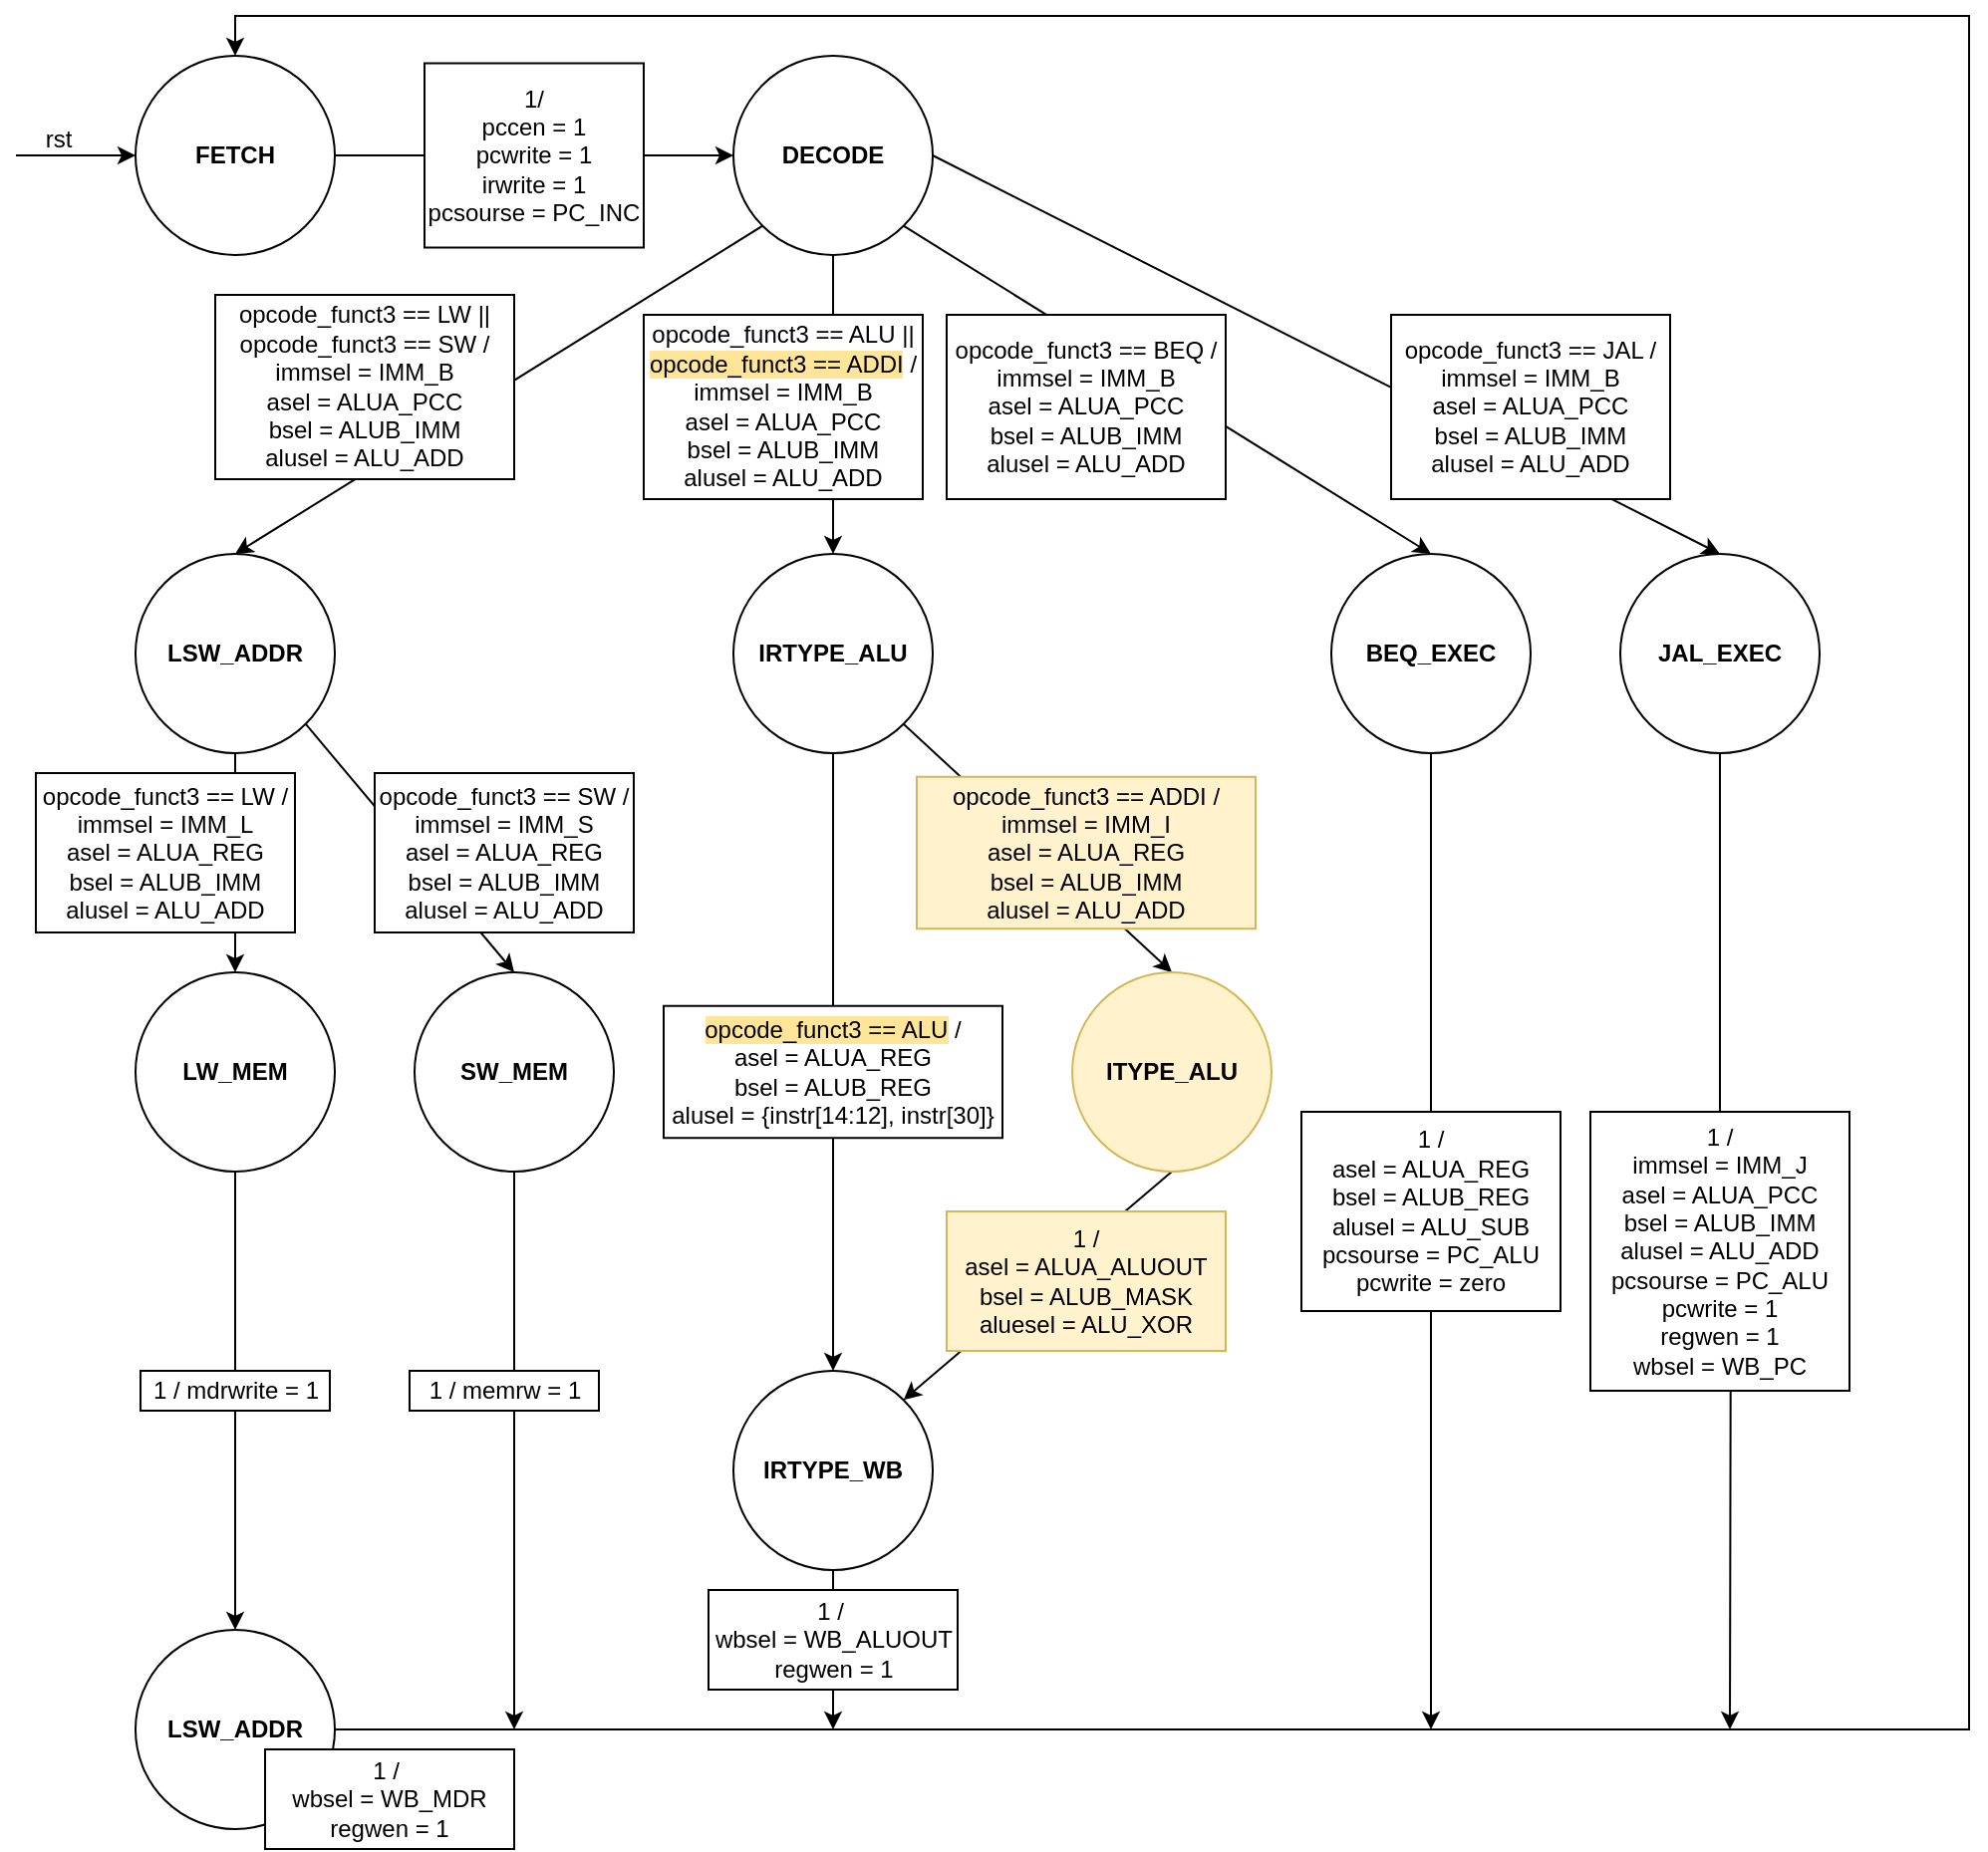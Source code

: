 <mxfile version="24.7.5">
  <diagram name="Page-1" id="7NCNmY8SKjR1gW7_eSqb">
    <mxGraphModel dx="2105" dy="997" grid="1" gridSize="10" guides="1" tooltips="1" connect="1" arrows="1" fold="1" page="1" pageScale="1" pageWidth="850" pageHeight="1100" math="0" shadow="0">
      <root>
        <mxCell id="0" />
        <mxCell id="1" parent="0" />
        <mxCell id="U7OkQ9ro5yA8NuUNClQP-4" style="rounded=0;orthogonalLoop=1;jettySize=auto;html=1;exitX=1;exitY=0.5;exitDx=0;exitDy=0;entryX=0;entryY=0.5;entryDx=0;entryDy=0;endArrow=none;endFill=0;" edge="1" parent="1" source="U7OkQ9ro5yA8NuUNClQP-1" target="U7OkQ9ro5yA8NuUNClQP-3">
          <mxGeometry relative="1" as="geometry" />
        </mxCell>
        <mxCell id="U7OkQ9ro5yA8NuUNClQP-65" style="edgeStyle=orthogonalEdgeStyle;rounded=0;orthogonalLoop=1;jettySize=auto;html=1;exitX=0;exitY=0.5;exitDx=0;exitDy=0;startArrow=classic;startFill=1;endArrow=none;endFill=0;" edge="1" parent="1" source="U7OkQ9ro5yA8NuUNClQP-1">
          <mxGeometry relative="1" as="geometry">
            <mxPoint x="40" y="280" as="targetPoint" />
          </mxGeometry>
        </mxCell>
        <mxCell id="U7OkQ9ro5yA8NuUNClQP-1" value="&lt;b&gt;FETCH&lt;/b&gt;" style="ellipse;whiteSpace=wrap;html=1;" vertex="1" parent="1">
          <mxGeometry x="100" y="230" width="100" height="100" as="geometry" />
        </mxCell>
        <mxCell id="U7OkQ9ro5yA8NuUNClQP-14" style="rounded=0;orthogonalLoop=1;jettySize=auto;html=1;exitX=0;exitY=1;exitDx=0;exitDy=0;entryX=0.5;entryY=0;entryDx=0;entryDy=0;" edge="1" parent="1" source="U7OkQ9ro5yA8NuUNClQP-2" target="U7OkQ9ro5yA8NuUNClQP-8">
          <mxGeometry relative="1" as="geometry" />
        </mxCell>
        <mxCell id="U7OkQ9ro5yA8NuUNClQP-18" style="rounded=0;orthogonalLoop=1;jettySize=auto;html=1;exitX=1;exitY=1;exitDx=0;exitDy=0;entryX=0.5;entryY=0;entryDx=0;entryDy=0;" edge="1" parent="1" source="U7OkQ9ro5yA8NuUNClQP-2" target="U7OkQ9ro5yA8NuUNClQP-10">
          <mxGeometry relative="1" as="geometry" />
        </mxCell>
        <mxCell id="U7OkQ9ro5yA8NuUNClQP-19" style="rounded=0;orthogonalLoop=1;jettySize=auto;html=1;exitX=1;exitY=0.5;exitDx=0;exitDy=0;entryX=0.5;entryY=0;entryDx=0;entryDy=0;" edge="1" parent="1" source="U7OkQ9ro5yA8NuUNClQP-2" target="U7OkQ9ro5yA8NuUNClQP-11">
          <mxGeometry relative="1" as="geometry" />
        </mxCell>
        <mxCell id="U7OkQ9ro5yA8NuUNClQP-67" style="edgeStyle=orthogonalEdgeStyle;rounded=0;orthogonalLoop=1;jettySize=auto;html=1;exitX=0.5;exitY=1;exitDx=0;exitDy=0;entryX=0.5;entryY=0;entryDx=0;entryDy=0;" edge="1" parent="1" source="U7OkQ9ro5yA8NuUNClQP-2" target="U7OkQ9ro5yA8NuUNClQP-9">
          <mxGeometry relative="1" as="geometry" />
        </mxCell>
        <mxCell id="U7OkQ9ro5yA8NuUNClQP-2" value="&lt;b&gt;DECODE&lt;/b&gt;" style="ellipse;whiteSpace=wrap;html=1;" vertex="1" parent="1">
          <mxGeometry x="400" y="230" width="100" height="100" as="geometry" />
        </mxCell>
        <mxCell id="U7OkQ9ro5yA8NuUNClQP-7" style="edgeStyle=orthogonalEdgeStyle;rounded=0;orthogonalLoop=1;jettySize=auto;html=1;exitX=1;exitY=0.5;exitDx=0;exitDy=0;entryX=0;entryY=0.5;entryDx=0;entryDy=0;" edge="1" parent="1" source="U7OkQ9ro5yA8NuUNClQP-3" target="U7OkQ9ro5yA8NuUNClQP-2">
          <mxGeometry relative="1" as="geometry" />
        </mxCell>
        <mxCell id="U7OkQ9ro5yA8NuUNClQP-3" value="1/&lt;div&gt;pccen = 1&lt;/div&gt;&lt;div&gt;pcwrite = 1&lt;/div&gt;&lt;div&gt;irwrite = 1&lt;/div&gt;&lt;div&gt;pcsourse = PC_INC&lt;/div&gt;" style="rounded=0;whiteSpace=wrap;html=1;" vertex="1" parent="1">
          <mxGeometry x="245" y="233.75" width="110" height="92.5" as="geometry" />
        </mxCell>
        <mxCell id="U7OkQ9ro5yA8NuUNClQP-30" style="edgeStyle=orthogonalEdgeStyle;rounded=0;orthogonalLoop=1;jettySize=auto;html=1;exitX=0.5;exitY=1;exitDx=0;exitDy=0;entryX=0.5;entryY=0;entryDx=0;entryDy=0;" edge="1" parent="1" source="U7OkQ9ro5yA8NuUNClQP-8" target="U7OkQ9ro5yA8NuUNClQP-20">
          <mxGeometry relative="1" as="geometry" />
        </mxCell>
        <mxCell id="U7OkQ9ro5yA8NuUNClQP-31" style="rounded=0;orthogonalLoop=1;jettySize=auto;html=1;exitX=1;exitY=1;exitDx=0;exitDy=0;entryX=0.5;entryY=0;entryDx=0;entryDy=0;" edge="1" parent="1" source="U7OkQ9ro5yA8NuUNClQP-8" target="U7OkQ9ro5yA8NuUNClQP-21">
          <mxGeometry relative="1" as="geometry" />
        </mxCell>
        <mxCell id="U7OkQ9ro5yA8NuUNClQP-8" value="&lt;b&gt;LSW_ADDR&lt;/b&gt;" style="ellipse;whiteSpace=wrap;html=1;" vertex="1" parent="1">
          <mxGeometry x="100" y="480" width="100" height="100" as="geometry" />
        </mxCell>
        <mxCell id="U7OkQ9ro5yA8NuUNClQP-27" style="edgeStyle=orthogonalEdgeStyle;rounded=0;orthogonalLoop=1;jettySize=auto;html=1;exitX=0.5;exitY=1;exitDx=0;exitDy=0;entryX=0.5;entryY=0;entryDx=0;entryDy=0;" edge="1" parent="1" source="U7OkQ9ro5yA8NuUNClQP-9" target="U7OkQ9ro5yA8NuUNClQP-22">
          <mxGeometry relative="1" as="geometry" />
        </mxCell>
        <mxCell id="U7OkQ9ro5yA8NuUNClQP-28" style="rounded=0;orthogonalLoop=1;jettySize=auto;html=1;exitX=1;exitY=1;exitDx=0;exitDy=0;entryX=0.5;entryY=0;entryDx=0;entryDy=0;" edge="1" parent="1" source="U7OkQ9ro5yA8NuUNClQP-9" target="U7OkQ9ro5yA8NuUNClQP-23">
          <mxGeometry relative="1" as="geometry" />
        </mxCell>
        <mxCell id="U7OkQ9ro5yA8NuUNClQP-9" value="&lt;b&gt;IRTYPE_ALU&lt;/b&gt;" style="ellipse;whiteSpace=wrap;html=1;" vertex="1" parent="1">
          <mxGeometry x="400" y="480" width="100" height="100" as="geometry" />
        </mxCell>
        <mxCell id="U7OkQ9ro5yA8NuUNClQP-36" style="edgeStyle=orthogonalEdgeStyle;rounded=0;orthogonalLoop=1;jettySize=auto;html=1;exitX=0.5;exitY=1;exitDx=0;exitDy=0;" edge="1" parent="1" source="U7OkQ9ro5yA8NuUNClQP-10">
          <mxGeometry relative="1" as="geometry">
            <mxPoint x="750" y="1070" as="targetPoint" />
          </mxGeometry>
        </mxCell>
        <mxCell id="U7OkQ9ro5yA8NuUNClQP-10" value="&lt;b&gt;BEQ_EXEC&lt;/b&gt;" style="ellipse;whiteSpace=wrap;html=1;" vertex="1" parent="1">
          <mxGeometry x="700" y="480" width="100" height="100" as="geometry" />
        </mxCell>
        <mxCell id="U7OkQ9ro5yA8NuUNClQP-37" style="edgeStyle=orthogonalEdgeStyle;rounded=0;orthogonalLoop=1;jettySize=auto;html=1;exitX=0.5;exitY=1;exitDx=0;exitDy=0;" edge="1" parent="1" source="U7OkQ9ro5yA8NuUNClQP-11">
          <mxGeometry relative="1" as="geometry">
            <mxPoint x="900" y="1070" as="targetPoint" />
          </mxGeometry>
        </mxCell>
        <mxCell id="U7OkQ9ro5yA8NuUNClQP-11" value="&lt;b&gt;JAL_EXEC&lt;/b&gt;" style="ellipse;whiteSpace=wrap;html=1;" vertex="1" parent="1">
          <mxGeometry x="845" y="480" width="100" height="100" as="geometry" />
        </mxCell>
        <mxCell id="U7OkQ9ro5yA8NuUNClQP-32" style="edgeStyle=orthogonalEdgeStyle;rounded=0;orthogonalLoop=1;jettySize=auto;html=1;exitX=0.5;exitY=1;exitDx=0;exitDy=0;entryX=0.5;entryY=0;entryDx=0;entryDy=0;" edge="1" parent="1" source="U7OkQ9ro5yA8NuUNClQP-20" target="U7OkQ9ro5yA8NuUNClQP-24">
          <mxGeometry relative="1" as="geometry" />
        </mxCell>
        <mxCell id="U7OkQ9ro5yA8NuUNClQP-20" value="&lt;b&gt;LW_MEM&lt;/b&gt;" style="ellipse;whiteSpace=wrap;html=1;" vertex="1" parent="1">
          <mxGeometry x="100" y="690" width="100" height="100" as="geometry" />
        </mxCell>
        <mxCell id="U7OkQ9ro5yA8NuUNClQP-34" style="edgeStyle=orthogonalEdgeStyle;rounded=0;orthogonalLoop=1;jettySize=auto;html=1;exitX=0.5;exitY=1;exitDx=0;exitDy=0;" edge="1" parent="1" source="U7OkQ9ro5yA8NuUNClQP-21">
          <mxGeometry relative="1" as="geometry">
            <mxPoint x="290" y="1070" as="targetPoint" />
          </mxGeometry>
        </mxCell>
        <mxCell id="U7OkQ9ro5yA8NuUNClQP-21" value="&lt;b&gt;SW_MEM&lt;/b&gt;" style="ellipse;whiteSpace=wrap;html=1;" vertex="1" parent="1">
          <mxGeometry x="240" y="690" width="100" height="100" as="geometry" />
        </mxCell>
        <mxCell id="U7OkQ9ro5yA8NuUNClQP-35" style="edgeStyle=orthogonalEdgeStyle;rounded=0;orthogonalLoop=1;jettySize=auto;html=1;exitX=0.5;exitY=1;exitDx=0;exitDy=0;" edge="1" parent="1" source="U7OkQ9ro5yA8NuUNClQP-22">
          <mxGeometry relative="1" as="geometry">
            <mxPoint x="450" y="1070" as="targetPoint" />
          </mxGeometry>
        </mxCell>
        <mxCell id="U7OkQ9ro5yA8NuUNClQP-22" value="&lt;b&gt;IRTYPE_WB&lt;/b&gt;" style="ellipse;whiteSpace=wrap;html=1;" vertex="1" parent="1">
          <mxGeometry x="400" y="890" width="100" height="100" as="geometry" />
        </mxCell>
        <mxCell id="U7OkQ9ro5yA8NuUNClQP-29" style="rounded=0;orthogonalLoop=1;jettySize=auto;html=1;exitX=0.5;exitY=1;exitDx=0;exitDy=0;entryX=1;entryY=0;entryDx=0;entryDy=0;" edge="1" parent="1" source="U7OkQ9ro5yA8NuUNClQP-23" target="U7OkQ9ro5yA8NuUNClQP-22">
          <mxGeometry relative="1" as="geometry" />
        </mxCell>
        <mxCell id="U7OkQ9ro5yA8NuUNClQP-23" value="&lt;b&gt;ITYPE_ALU&lt;/b&gt;" style="ellipse;whiteSpace=wrap;html=1;fillColor=#fff2cc;strokeColor=#d6b656;" vertex="1" parent="1">
          <mxGeometry x="570" y="690" width="100" height="100" as="geometry" />
        </mxCell>
        <mxCell id="U7OkQ9ro5yA8NuUNClQP-33" style="edgeStyle=orthogonalEdgeStyle;rounded=0;orthogonalLoop=1;jettySize=auto;html=1;exitX=1;exitY=0.5;exitDx=0;exitDy=0;entryX=0.5;entryY=0;entryDx=0;entryDy=0;" edge="1" parent="1" source="U7OkQ9ro5yA8NuUNClQP-24" target="U7OkQ9ro5yA8NuUNClQP-1">
          <mxGeometry relative="1" as="geometry">
            <Array as="points">
              <mxPoint x="1020" y="1070" />
              <mxPoint x="1020" y="210" />
              <mxPoint x="150" y="210" />
            </Array>
          </mxGeometry>
        </mxCell>
        <mxCell id="U7OkQ9ro5yA8NuUNClQP-24" value="&lt;b&gt;LSW_ADDR&lt;/b&gt;" style="ellipse;whiteSpace=wrap;html=1;" vertex="1" parent="1">
          <mxGeometry x="100" y="1020" width="100" height="100" as="geometry" />
        </mxCell>
        <mxCell id="U7OkQ9ro5yA8NuUNClQP-41" value="opcode_funct3 == LW || opcode_funct3 == SW /&lt;div&gt;immsel = IMM_B&lt;/div&gt;&lt;div&gt;asel = ALUA_PCC&lt;/div&gt;&lt;div&gt;bsel = ALUB_IMM&lt;/div&gt;&lt;div&gt;alusel = ALU_ADD&lt;/div&gt;" style="rounded=0;whiteSpace=wrap;html=1;" vertex="1" parent="1">
          <mxGeometry x="140" y="350" width="150" height="92.5" as="geometry" />
        </mxCell>
        <mxCell id="U7OkQ9ro5yA8NuUNClQP-42" value="opcode_funct3 == LW /&lt;div&gt;immsel = IMM_L&lt;/div&gt;&lt;div&gt;asel = ALUA_REG&lt;/div&gt;&lt;div&gt;bsel = ALUB_IMM&lt;/div&gt;&lt;div&gt;alusel = ALU_ADD&lt;/div&gt;" style="rounded=0;whiteSpace=wrap;html=1;" vertex="1" parent="1">
          <mxGeometry x="50" y="590" width="130" height="80" as="geometry" />
        </mxCell>
        <mxCell id="U7OkQ9ro5yA8NuUNClQP-45" value="opcode_funct3 == SW /&lt;div&gt;immsel = IMM_S&lt;/div&gt;&lt;div&gt;asel = ALUA_REG&lt;/div&gt;&lt;div&gt;bsel = ALUB_IMM&lt;/div&gt;&lt;div&gt;alusel = ALU_ADD&lt;/div&gt;" style="rounded=0;whiteSpace=wrap;html=1;" vertex="1" parent="1">
          <mxGeometry x="220" y="590" width="130" height="80" as="geometry" />
        </mxCell>
        <mxCell id="U7OkQ9ro5yA8NuUNClQP-46" value="1 / mdrwrite = 1" style="rounded=0;whiteSpace=wrap;html=1;" vertex="1" parent="1">
          <mxGeometry x="102.5" y="890" width="95" height="20" as="geometry" />
        </mxCell>
        <mxCell id="U7OkQ9ro5yA8NuUNClQP-48" value="1 / memrw = 1" style="rounded=0;whiteSpace=wrap;html=1;" vertex="1" parent="1">
          <mxGeometry x="237.5" y="890" width="95" height="20" as="geometry" />
        </mxCell>
        <mxCell id="U7OkQ9ro5yA8NuUNClQP-54" value="1 /&amp;nbsp;&lt;div&gt;wbsel = WB_ALUOUT&lt;/div&gt;&lt;div&gt;regwen = 1&lt;/div&gt;" style="rounded=0;whiteSpace=wrap;html=1;" vertex="1" parent="1">
          <mxGeometry x="387.5" y="1000" width="125" height="50" as="geometry" />
        </mxCell>
        <mxCell id="U7OkQ9ro5yA8NuUNClQP-55" value="1 /&amp;nbsp;&lt;div&gt;wbsel = WB_MDR&lt;/div&gt;&lt;div&gt;regwen = 1&lt;/div&gt;" style="rounded=0;whiteSpace=wrap;html=1;" vertex="1" parent="1">
          <mxGeometry x="165" y="1080" width="125" height="50" as="geometry" />
        </mxCell>
        <mxCell id="U7OkQ9ro5yA8NuUNClQP-56" value="opcode_funct3 == JAL /&lt;div&gt;immsel = IMM_B&lt;/div&gt;&lt;div&gt;asel = ALUA_PCC&lt;/div&gt;&lt;div&gt;bsel = ALUB_IMM&lt;/div&gt;&lt;div&gt;alusel = ALU_ADD&lt;/div&gt;" style="rounded=0;whiteSpace=wrap;html=1;" vertex="1" parent="1">
          <mxGeometry x="730" y="360" width="140" height="92.5" as="geometry" />
        </mxCell>
        <mxCell id="U7OkQ9ro5yA8NuUNClQP-57" value="opcode_funct3 == BEQ /&lt;div&gt;immsel = IMM_B&lt;/div&gt;&lt;div&gt;asel = ALUA_PCC&lt;/div&gt;&lt;div&gt;bsel = ALUB_IMM&lt;/div&gt;&lt;div&gt;alusel = ALU_ADD&lt;/div&gt;" style="rounded=0;whiteSpace=wrap;html=1;" vertex="1" parent="1">
          <mxGeometry x="507" y="360" width="140" height="92.5" as="geometry" />
        </mxCell>
        <mxCell id="U7OkQ9ro5yA8NuUNClQP-60" value="1 /&lt;div&gt;asel = ALUA_REG&lt;/div&gt;&lt;div&gt;bsel = ALUB_REG&lt;/div&gt;&lt;div&gt;alusel = ALU_SUB&lt;/div&gt;&lt;div&gt;pcsourse = PC_ALU&lt;/div&gt;&lt;div&gt;pcwrite = zero&lt;/div&gt;" style="rounded=0;whiteSpace=wrap;html=1;" vertex="1" parent="1">
          <mxGeometry x="685" y="760" width="130" height="100" as="geometry" />
        </mxCell>
        <mxCell id="U7OkQ9ro5yA8NuUNClQP-61" value="1 /&lt;div&gt;immsel = IMM_J&lt;/div&gt;&lt;div&gt;asel = ALUA_PCC&lt;/div&gt;&lt;div&gt;bsel = ALUB_IMM&lt;/div&gt;&lt;div&gt;alusel = ALU_ADD&lt;/div&gt;&lt;div&gt;pcsourse = PC_ALU&lt;/div&gt;&lt;div&gt;pcwrite = 1&lt;/div&gt;&lt;div&gt;regwen = 1&lt;/div&gt;&lt;div&gt;wbsel = WB_PC&lt;/div&gt;" style="rounded=0;whiteSpace=wrap;html=1;" vertex="1" parent="1">
          <mxGeometry x="830" y="760" width="130" height="140" as="geometry" />
        </mxCell>
        <mxCell id="U7OkQ9ro5yA8NuUNClQP-63" value="rst" style="text;html=1;align=center;verticalAlign=middle;resizable=0;points=[];autosize=1;strokeColor=none;fillColor=none;" vertex="1" parent="1">
          <mxGeometry x="41" y="257" width="40" height="30" as="geometry" />
        </mxCell>
        <mxCell id="U7OkQ9ro5yA8NuUNClQP-68" value="opcode_funct3 == ALU ||&lt;div&gt;&lt;span style=&quot;background-color: rgb(255, 229, 153);&quot;&gt;opcode_funct3 == ADDI&lt;/span&gt; /&lt;div&gt;immsel = IMM_B&lt;/div&gt;&lt;div&gt;asel = ALUA_PCC&lt;/div&gt;&lt;div&gt;bsel = ALUB_IMM&lt;/div&gt;&lt;div&gt;alusel = ALU_ADD&lt;/div&gt;&lt;/div&gt;" style="rounded=0;whiteSpace=wrap;html=1;" vertex="1" parent="1">
          <mxGeometry x="355" y="360" width="140" height="92.5" as="geometry" />
        </mxCell>
        <mxCell id="U7OkQ9ro5yA8NuUNClQP-69" value="1 /&lt;div&gt;asel = ALUA_ALUOUT&lt;/div&gt;&lt;div&gt;bsel = ALUB_MASK&lt;/div&gt;&lt;div&gt;aluesel = ALU_XOR&lt;/div&gt;" style="rounded=0;whiteSpace=wrap;html=1;fillColor=#fff2cc;strokeColor=#d6b656;" vertex="1" parent="1">
          <mxGeometry x="507" y="810" width="140" height="70" as="geometry" />
        </mxCell>
        <mxCell id="U7OkQ9ro5yA8NuUNClQP-70" value="&lt;span style=&quot;background-color: rgb(255, 229, 153);&quot;&gt;opcode_funct3 == ALU&lt;/span&gt; /&lt;div&gt;asel = ALUA_REG&lt;/div&gt;&lt;div&gt;bsel = ALUB_REG&lt;/div&gt;&lt;div&gt;alusel = {instr[14:12], instr[30]}&lt;/div&gt;" style="rounded=0;whiteSpace=wrap;html=1;" vertex="1" parent="1">
          <mxGeometry x="365" y="706.87" width="170" height="66.25" as="geometry" />
        </mxCell>
        <mxCell id="U7OkQ9ro5yA8NuUNClQP-72" value="opcode_funct3 == ADDI /&lt;div&gt;immsel = IMM_I&lt;/div&gt;&lt;div&gt;asel = ALUA_REG&lt;/div&gt;&lt;div&gt;bsel = ALUB_IMM&lt;/div&gt;&lt;div&gt;alusel = ALU_ADD&lt;/div&gt;" style="rounded=0;whiteSpace=wrap;html=1;fillColor=#fff2cc;strokeColor=#d6b656;perimeterSpacing=0;" vertex="1" parent="1">
          <mxGeometry x="492" y="591.88" width="170" height="76.25" as="geometry" />
        </mxCell>
      </root>
    </mxGraphModel>
  </diagram>
</mxfile>
